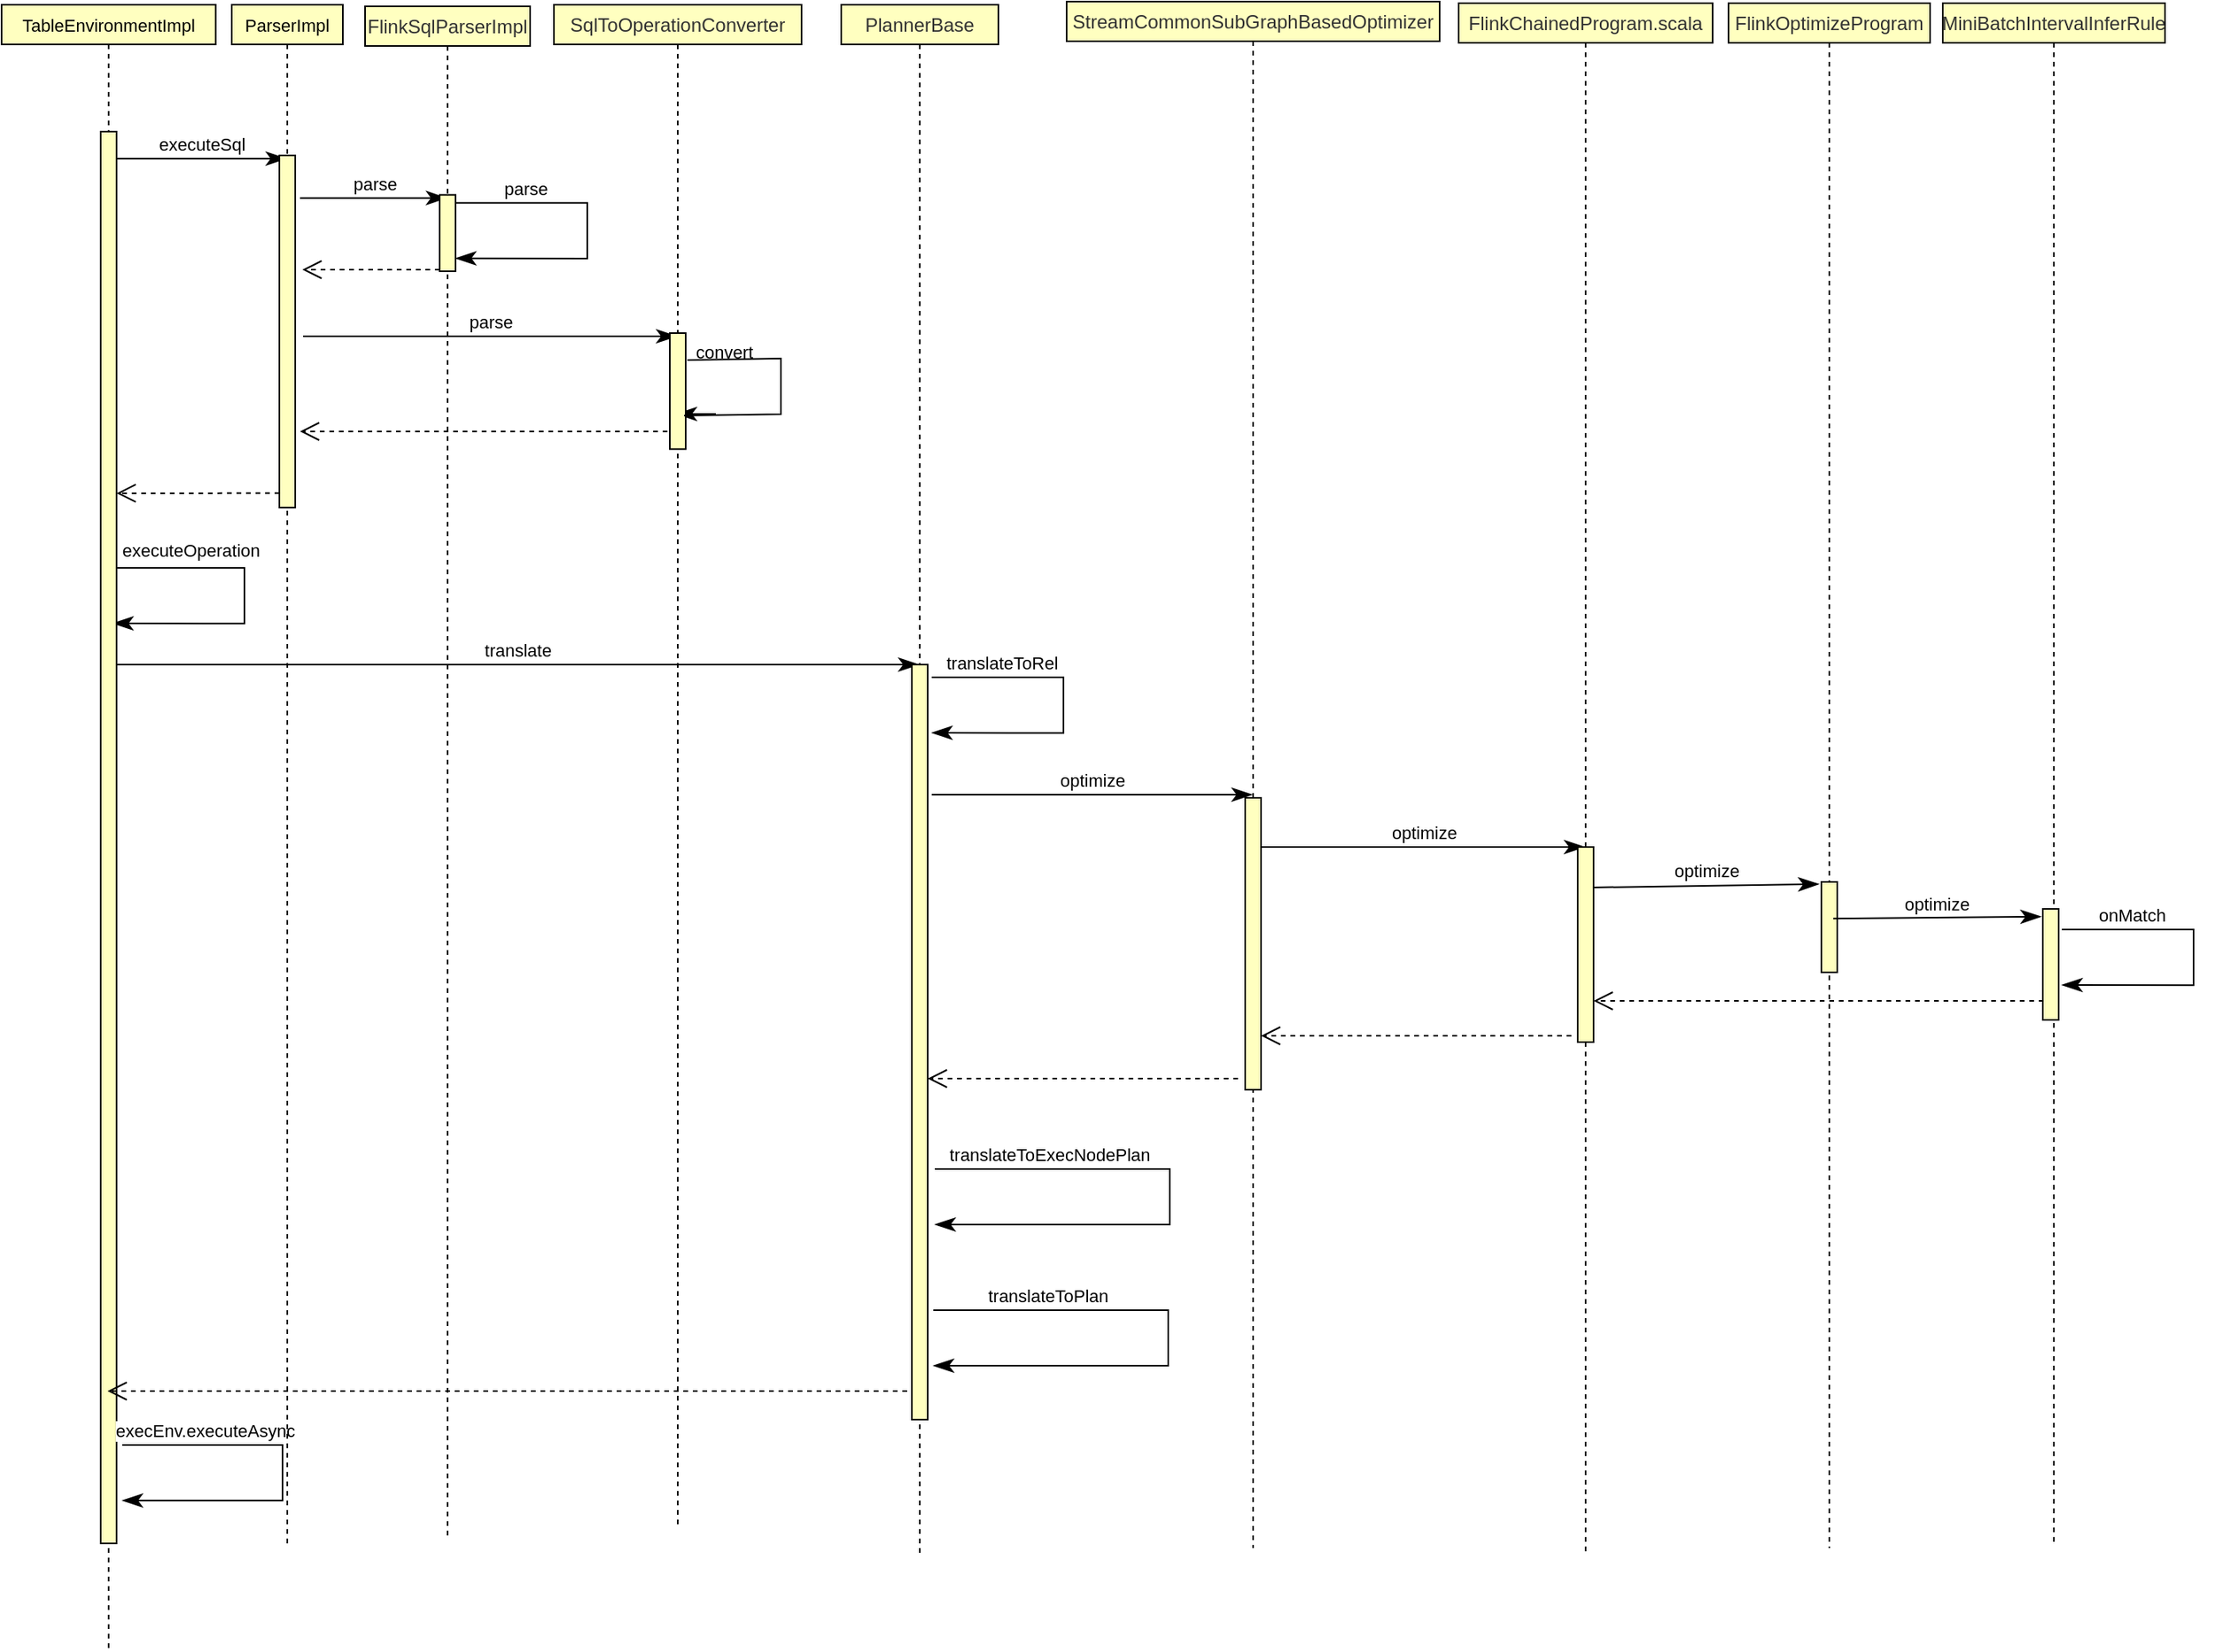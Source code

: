 <mxfile version="15.8.6" type="github">
  <diagram id="hQnVQ_uG6fv_r-b64lrz" name="第 1 页">
    <mxGraphModel dx="2609" dy="2174" grid="0" gridSize="10" guides="1" tooltips="1" connect="1" arrows="1" fold="1" page="0" pageScale="1" pageWidth="827" pageHeight="1169" math="0" shadow="0">
      <root>
        <mxCell id="0" />
        <mxCell id="1" parent="0" />
        <mxCell id="LxIuB8-cTld5doaONpnr-7" value="&lt;font style=&quot;font-size: 11px&quot;&gt;TableEnvironmentImpl&lt;/font&gt;" style="shape=umlLifeline;perimeter=lifelinePerimeter;whiteSpace=wrap;html=1;container=1;collapsible=0;recursiveResize=0;outlineConnect=0;rounded=0;strokeColor=#000000;gradientColor=none;size=25;fillColor=#FFFFC0;" vertex="1" parent="1">
          <mxGeometry x="-264" y="-800" width="134.89" height="1037" as="geometry" />
        </mxCell>
        <mxCell id="LxIuB8-cTld5doaONpnr-14" value="executeSql" style="html=1;verticalAlign=bottom;endArrow=classicThin;rounded=1;shadow=0;sketch=0;fontSize=11;startSize=8;endSize=10;sourcePerimeterSpacing=14;targetPerimeterSpacing=19;strokeColor=#000000;strokeWidth=1;jumpStyle=none;jumpSize=17;endFill=1;" edge="1" parent="LxIuB8-cTld5doaONpnr-7" target="LxIuB8-cTld5doaONpnr-13">
          <mxGeometry width="80" relative="1" as="geometry">
            <mxPoint x="71" y="97" as="sourcePoint" />
            <mxPoint x="151" y="97" as="targetPoint" />
          </mxGeometry>
        </mxCell>
        <mxCell id="LxIuB8-cTld5doaONpnr-38" value="&lt;font color=&quot;rgba(0, 0, 0, 0)&quot; face=&quot;monospace&quot;&gt;&lt;span style=&quot;font-size: 0px&quot;&gt;executeOperatio&lt;/span&gt;&lt;/font&gt;" style="html=1;verticalAlign=bottom;endArrow=classicThin;rounded=0;shadow=0;sketch=0;fontSize=11;startSize=8;endSize=10;sourcePerimeterSpacing=14;targetPerimeterSpacing=19;strokeColor=#000000;strokeWidth=1;jumpStyle=none;jumpSize=17;endFill=1;" edge="1" parent="LxIuB8-cTld5doaONpnr-7">
          <mxGeometry x="-0.565" width="80" relative="1" as="geometry">
            <mxPoint x="70" y="355.0" as="sourcePoint" />
            <mxPoint x="70" y="390.0" as="targetPoint" />
            <Array as="points">
              <mxPoint x="153" y="355" />
              <mxPoint x="153" y="390.17" />
            </Array>
            <mxPoint as="offset" />
          </mxGeometry>
        </mxCell>
        <mxCell id="LxIuB8-cTld5doaONpnr-39" value="executeOperation" style="edgeLabel;html=1;align=center;verticalAlign=middle;resizable=0;points=[];fontFamily=Helvetica;" vertex="1" connectable="0" parent="LxIuB8-cTld5doaONpnr-38">
          <mxGeometry x="-0.573" y="4" relative="1" as="geometry">
            <mxPoint x="6" y="-7" as="offset" />
          </mxGeometry>
        </mxCell>
        <mxCell id="LxIuB8-cTld5doaONpnr-45" value="" style="html=1;points=[];perimeter=orthogonalPerimeter;rounded=0;strokeColor=#000000;fillColor=#FFFFC0;" vertex="1" parent="LxIuB8-cTld5doaONpnr-7">
          <mxGeometry x="62.44" y="80" width="10" height="890" as="geometry" />
        </mxCell>
        <mxCell id="LxIuB8-cTld5doaONpnr-46" value="translate" style="html=1;verticalAlign=bottom;endArrow=classicThin;rounded=1;shadow=0;sketch=0;fontSize=11;startSize=8;endSize=10;sourcePerimeterSpacing=14;targetPerimeterSpacing=19;strokeColor=#000000;strokeWidth=1;jumpStyle=none;jumpSize=17;endFill=1;" edge="1" parent="LxIuB8-cTld5doaONpnr-7">
          <mxGeometry width="80" relative="1" as="geometry">
            <mxPoint x="72.44" y="416" as="sourcePoint" />
            <mxPoint x="578" y="416" as="targetPoint" />
          </mxGeometry>
        </mxCell>
        <mxCell id="LxIuB8-cTld5doaONpnr-74" value="" style="html=1;verticalAlign=bottom;endArrow=open;rounded=0;shadow=0;sketch=0;fontSize=11;startSize=8;endSize=10;sourcePerimeterSpacing=19;targetPerimeterSpacing=14;strokeColor=#000000;strokeWidth=1;jumpStyle=none;jumpSize=17;endFill=0;dashed=1;exitX=0;exitY=0.959;exitDx=0;exitDy=0;exitPerimeter=0;" edge="1" parent="LxIuB8-cTld5doaONpnr-7" source="LxIuB8-cTld5doaONpnr-15">
          <mxGeometry width="80" relative="1" as="geometry">
            <mxPoint x="309.94" y="308" as="sourcePoint" />
            <mxPoint x="72.44" y="308" as="targetPoint" />
          </mxGeometry>
        </mxCell>
        <mxCell id="LxIuB8-cTld5doaONpnr-78" value="&lt;span style=&quot;font-size: 11px&quot;&gt;execEnv.executeAsync&lt;/span&gt;" style="html=1;verticalAlign=bottom;endArrow=classicThin;rounded=0;shadow=0;sketch=0;fontSize=11;startSize=8;endSize=10;sourcePerimeterSpacing=14;targetPerimeterSpacing=19;strokeColor=#000000;strokeWidth=1;jumpStyle=none;jumpSize=17;endFill=1;" edge="1" parent="LxIuB8-cTld5doaONpnr-7">
          <mxGeometry x="-0.565" width="80" relative="1" as="geometry">
            <mxPoint x="76" y="908" as="sourcePoint" />
            <mxPoint x="76" y="943" as="targetPoint" />
            <Array as="points">
              <mxPoint x="177" y="908" />
              <mxPoint x="177" y="943" />
            </Array>
            <mxPoint as="offset" />
          </mxGeometry>
        </mxCell>
        <mxCell id="LxIuB8-cTld5doaONpnr-13" value="&lt;font style=&quot;font-size: 11px&quot;&gt;ParserImpl&lt;/font&gt;" style="shape=umlLifeline;perimeter=lifelinePerimeter;whiteSpace=wrap;html=1;container=1;collapsible=0;recursiveResize=0;outlineConnect=0;rounded=0;strokeColor=#000000;gradientColor=none;size=25;fillColor=#FFFFC0;" vertex="1" parent="1">
          <mxGeometry x="-119" y="-800" width="70" height="970" as="geometry" />
        </mxCell>
        <mxCell id="LxIuB8-cTld5doaONpnr-15" value="" style="html=1;points=[];perimeter=orthogonalPerimeter;rounded=0;strokeColor=#000000;fillColor=#FFFFC0;" vertex="1" parent="LxIuB8-cTld5doaONpnr-13">
          <mxGeometry x="30" y="95" width="10" height="222" as="geometry" />
        </mxCell>
        <mxCell id="LxIuB8-cTld5doaONpnr-30" value="parse" style="html=1;verticalAlign=bottom;endArrow=classicThin;rounded=1;shadow=0;sketch=0;fontSize=11;startSize=8;endSize=10;sourcePerimeterSpacing=14;targetPerimeterSpacing=19;strokeColor=#000000;strokeWidth=1;jumpStyle=none;jumpSize=17;endFill=1;" edge="1" parent="LxIuB8-cTld5doaONpnr-13" target="LxIuB8-cTld5doaONpnr-25">
          <mxGeometry width="80" relative="1" as="geometry">
            <mxPoint x="45" y="209" as="sourcePoint" />
            <mxPoint x="153.5" y="209" as="targetPoint" />
          </mxGeometry>
        </mxCell>
        <mxCell id="LxIuB8-cTld5doaONpnr-32" value="" style="html=1;verticalAlign=bottom;endArrow=open;rounded=0;shadow=0;sketch=0;fontSize=11;startSize=8;endSize=10;sourcePerimeterSpacing=19;targetPerimeterSpacing=14;strokeColor=#000000;strokeWidth=1;jumpStyle=none;jumpSize=17;endFill=0;dashed=1;" edge="1" parent="LxIuB8-cTld5doaONpnr-13" source="LxIuB8-cTld5doaONpnr-25">
          <mxGeometry width="80" relative="1" as="geometry">
            <mxPoint x="129.5" y="269.0" as="sourcePoint" />
            <mxPoint x="43" y="269.0" as="targetPoint" />
          </mxGeometry>
        </mxCell>
        <mxCell id="LxIuB8-cTld5doaONpnr-17" value="&lt;span style=&quot;color: rgb(50 , 50 , 50) ; background-color: rgba(255 , 255 , 255 , 0.01)&quot;&gt;FlinkSqlParserImpl&lt;/span&gt;" style="shape=umlLifeline;perimeter=lifelinePerimeter;whiteSpace=wrap;html=1;container=1;collapsible=0;recursiveResize=0;outlineConnect=0;rounded=0;strokeColor=#000000;gradientColor=none;size=25;fillColor=#FFFFC0;" vertex="1" parent="1">
          <mxGeometry x="-35" y="-799" width="104" height="967" as="geometry" />
        </mxCell>
        <mxCell id="LxIuB8-cTld5doaONpnr-19" value="parse" style="html=1;verticalAlign=bottom;endArrow=classicThin;rounded=1;shadow=0;sketch=0;fontSize=11;startSize=8;endSize=10;sourcePerimeterSpacing=14;targetPerimeterSpacing=19;strokeColor=#000000;strokeWidth=1;jumpStyle=none;jumpSize=17;endFill=1;" edge="1" parent="LxIuB8-cTld5doaONpnr-17" target="LxIuB8-cTld5doaONpnr-17">
          <mxGeometry width="80" relative="1" as="geometry">
            <mxPoint x="-41" y="120.83" as="sourcePoint" />
            <mxPoint x="51" y="120.83" as="targetPoint" />
          </mxGeometry>
        </mxCell>
        <mxCell id="LxIuB8-cTld5doaONpnr-22" value="" style="html=1;points=[];perimeter=orthogonalPerimeter;rounded=0;strokeColor=#000000;fillColor=#FFFFC0;" vertex="1" parent="LxIuB8-cTld5doaONpnr-17">
          <mxGeometry x="47" y="118.83" width="10" height="48.17" as="geometry" />
        </mxCell>
        <mxCell id="LxIuB8-cTld5doaONpnr-24" value="parse" style="html=1;verticalAlign=bottom;endArrow=classicThin;rounded=0;shadow=0;sketch=0;fontSize=11;startSize=8;endSize=10;sourcePerimeterSpacing=14;targetPerimeterSpacing=19;strokeColor=#000000;strokeWidth=1;jumpStyle=none;jumpSize=17;endFill=1;" edge="1" parent="LxIuB8-cTld5doaONpnr-17">
          <mxGeometry x="-0.565" width="80" relative="1" as="geometry">
            <mxPoint x="57" y="123.83" as="sourcePoint" />
            <mxPoint x="57" y="158.83" as="targetPoint" />
            <Array as="points">
              <mxPoint x="140" y="123.83" />
              <mxPoint x="140" y="159" />
            </Array>
            <mxPoint as="offset" />
          </mxGeometry>
        </mxCell>
        <mxCell id="LxIuB8-cTld5doaONpnr-29" value="" style="html=1;verticalAlign=bottom;endArrow=open;rounded=0;shadow=0;sketch=0;fontSize=11;startSize=8;endSize=10;sourcePerimeterSpacing=19;targetPerimeterSpacing=14;strokeColor=#000000;strokeWidth=1;jumpStyle=none;jumpSize=17;endFill=0;dashed=1;" edge="1" parent="LxIuB8-cTld5doaONpnr-17">
          <mxGeometry width="80" relative="1" as="geometry">
            <mxPoint x="47" y="166.0" as="sourcePoint" />
            <mxPoint x="-39.5" y="166.0" as="targetPoint" />
          </mxGeometry>
        </mxCell>
        <mxCell id="LxIuB8-cTld5doaONpnr-25" value="&lt;font color=&quot;#323232&quot;&gt;SqlToOperationConverter&lt;/font&gt;" style="shape=umlLifeline;perimeter=lifelinePerimeter;whiteSpace=wrap;html=1;container=1;collapsible=0;recursiveResize=0;outlineConnect=0;rounded=0;strokeColor=#000000;gradientColor=none;size=25;fillColor=#FFFFC0;" vertex="1" parent="1">
          <mxGeometry x="84" y="-800" width="156" height="958" as="geometry" />
        </mxCell>
        <mxCell id="LxIuB8-cTld5doaONpnr-31" value="convert" style="html=1;verticalAlign=bottom;endArrow=classicThin;rounded=0;shadow=0;sketch=0;fontSize=11;startSize=8;endSize=10;targetPerimeterSpacing=19;strokeColor=#000000;strokeWidth=1;jumpStyle=none;jumpSize=17;endFill=1;startArrow=none;" edge="1" parent="LxIuB8-cTld5doaONpnr-25">
          <mxGeometry x="-1" y="-30" width="80" relative="1" as="geometry">
            <mxPoint x="102" y="258" as="sourcePoint" />
            <mxPoint x="77" y="258" as="targetPoint" />
            <Array as="points" />
            <mxPoint x="5" as="offset" />
          </mxGeometry>
        </mxCell>
        <mxCell id="LxIuB8-cTld5doaONpnr-77" value="" style="html=1;verticalAlign=bottom;endArrow=open;rounded=0;shadow=0;sketch=0;fontSize=11;startSize=8;endSize=10;sourcePerimeterSpacing=19;targetPerimeterSpacing=14;strokeColor=#000000;strokeWidth=1;jumpStyle=none;jumpSize=17;endFill=0;dashed=1;" edge="1" parent="LxIuB8-cTld5doaONpnr-25">
          <mxGeometry width="80" relative="1" as="geometry">
            <mxPoint x="222.5" y="874" as="sourcePoint" />
            <mxPoint x="-281.231" y="874" as="targetPoint" />
          </mxGeometry>
        </mxCell>
        <mxCell id="LxIuB8-cTld5doaONpnr-27" value="" style="html=1;points=[];perimeter=orthogonalPerimeter;rounded=0;strokeColor=#000000;fillColor=#FFFFC0;" vertex="1" parent="1">
          <mxGeometry x="157" y="-593" width="10" height="73.17" as="geometry" />
        </mxCell>
        <mxCell id="LxIuB8-cTld5doaONpnr-33" value="" style="html=1;verticalAlign=bottom;endArrow=none;rounded=0;shadow=0;sketch=0;fontSize=11;startSize=8;endSize=10;sourcePerimeterSpacing=14;strokeColor=#000000;strokeWidth=1;jumpStyle=none;jumpSize=17;endFill=1;exitX=1.1;exitY=0.232;exitDx=0;exitDy=0;exitPerimeter=0;entryX=0.9;entryY=0.711;entryDx=0;entryDy=0;entryPerimeter=0;" edge="1" parent="1" source="LxIuB8-cTld5doaONpnr-27" target="LxIuB8-cTld5doaONpnr-27">
          <mxGeometry x="-0.565" width="80" relative="1" as="geometry">
            <mxPoint x="176" y="-577" as="sourcePoint" />
            <mxPoint x="144" y="-542" as="targetPoint" />
            <Array as="points">
              <mxPoint x="227" y="-577" />
              <mxPoint x="227" y="-541.83" />
            </Array>
            <mxPoint as="offset" />
          </mxGeometry>
        </mxCell>
        <mxCell id="LxIuB8-cTld5doaONpnr-40" value="&lt;font color=&quot;#323232&quot;&gt;PlannerBase&lt;/font&gt;" style="shape=umlLifeline;perimeter=lifelinePerimeter;whiteSpace=wrap;html=1;container=1;collapsible=0;recursiveResize=0;outlineConnect=0;rounded=0;strokeColor=#000000;gradientColor=none;size=25;fillColor=#FFFFC0;" vertex="1" parent="1">
          <mxGeometry x="265" y="-800" width="99" height="977" as="geometry" />
        </mxCell>
        <mxCell id="LxIuB8-cTld5doaONpnr-43" value="" style="html=1;points=[];perimeter=orthogonalPerimeter;rounded=0;strokeColor=#000000;fillColor=#FFFFC0;" vertex="1" parent="LxIuB8-cTld5doaONpnr-40">
          <mxGeometry x="44.5" y="416" width="10" height="476" as="geometry" />
        </mxCell>
        <mxCell id="LxIuB8-cTld5doaONpnr-52" value="optimize" style="html=1;verticalAlign=bottom;endArrow=classicThin;rounded=1;shadow=0;sketch=0;fontSize=11;startSize=8;endSize=10;sourcePerimeterSpacing=14;targetPerimeterSpacing=19;strokeColor=#000000;strokeWidth=1;jumpStyle=none;jumpSize=17;endFill=1;" edge="1" parent="LxIuB8-cTld5doaONpnr-40" target="LxIuB8-cTld5doaONpnr-49">
          <mxGeometry width="80" relative="1" as="geometry">
            <mxPoint x="57" y="498" as="sourcePoint" />
            <mxPoint x="165.5" y="498" as="targetPoint" />
          </mxGeometry>
        </mxCell>
        <mxCell id="LxIuB8-cTld5doaONpnr-71" value="" style="html=1;verticalAlign=bottom;endArrow=open;rounded=0;shadow=0;sketch=0;fontSize=11;startSize=8;endSize=10;sourcePerimeterSpacing=19;targetPerimeterSpacing=14;strokeColor=#000000;strokeWidth=1;jumpStyle=none;jumpSize=17;endFill=0;dashed=1;" edge="1" parent="LxIuB8-cTld5doaONpnr-40">
          <mxGeometry width="80" relative="1" as="geometry">
            <mxPoint x="250" y="677" as="sourcePoint" />
            <mxPoint x="54.5" y="677" as="targetPoint" />
          </mxGeometry>
        </mxCell>
        <mxCell id="LxIuB8-cTld5doaONpnr-75" value="translateToExecNodePlan" style="html=1;verticalAlign=bottom;endArrow=classicThin;rounded=0;shadow=0;sketch=0;fontSize=11;startSize=8;endSize=10;sourcePerimeterSpacing=14;targetPerimeterSpacing=19;strokeColor=#000000;strokeWidth=1;jumpStyle=none;jumpSize=17;endFill=1;" edge="1" parent="LxIuB8-cTld5doaONpnr-40">
          <mxGeometry x="-0.565" width="80" relative="1" as="geometry">
            <mxPoint x="59" y="734" as="sourcePoint" />
            <mxPoint x="59" y="769" as="targetPoint" />
            <Array as="points">
              <mxPoint x="207" y="734" />
              <mxPoint x="207" y="769" />
            </Array>
            <mxPoint as="offset" />
          </mxGeometry>
        </mxCell>
        <mxCell id="LxIuB8-cTld5doaONpnr-44" value="translateToRel" style="html=1;verticalAlign=bottom;endArrow=classicThin;rounded=0;shadow=0;sketch=0;fontSize=11;startSize=8;endSize=10;sourcePerimeterSpacing=14;targetPerimeterSpacing=19;strokeColor=#000000;strokeWidth=1;jumpStyle=none;jumpSize=17;endFill=1;" edge="1" parent="1">
          <mxGeometry x="-0.565" width="80" relative="1" as="geometry">
            <mxPoint x="322" y="-376.0" as="sourcePoint" />
            <mxPoint x="322" y="-341.0" as="targetPoint" />
            <Array as="points">
              <mxPoint x="405" y="-376.0" />
              <mxPoint x="405" y="-340.83" />
            </Array>
            <mxPoint as="offset" />
          </mxGeometry>
        </mxCell>
        <mxCell id="LxIuB8-cTld5doaONpnr-49" value="&lt;font color=&quot;#323232&quot;&gt;StreamCommonSubGraphBasedOptimizer&lt;/font&gt;" style="shape=umlLifeline;perimeter=lifelinePerimeter;whiteSpace=wrap;html=1;container=1;collapsible=0;recursiveResize=0;outlineConnect=0;rounded=0;strokeColor=#000000;gradientColor=none;size=25;fillColor=#FFFFC0;" vertex="1" parent="1">
          <mxGeometry x="407" y="-802" width="235" height="975" as="geometry" />
        </mxCell>
        <mxCell id="LxIuB8-cTld5doaONpnr-53" value="" style="html=1;points=[];perimeter=orthogonalPerimeter;rounded=0;strokeColor=#000000;fillColor=#FFFFC0;" vertex="1" parent="LxIuB8-cTld5doaONpnr-49">
          <mxGeometry x="112.5" y="502" width="10" height="184" as="geometry" />
        </mxCell>
        <mxCell id="LxIuB8-cTld5doaONpnr-58" value="optimize" style="html=1;verticalAlign=bottom;endArrow=classicThin;rounded=1;shadow=0;sketch=0;fontSize=11;startSize=8;endSize=10;sourcePerimeterSpacing=14;targetPerimeterSpacing=19;strokeColor=#000000;strokeWidth=1;jumpStyle=none;jumpSize=17;endFill=1;" edge="1" parent="LxIuB8-cTld5doaONpnr-49" target="LxIuB8-cTld5doaONpnr-56">
          <mxGeometry width="80" relative="1" as="geometry">
            <mxPoint x="122.5" y="533" as="sourcePoint" />
            <mxPoint x="231" y="533" as="targetPoint" />
          </mxGeometry>
        </mxCell>
        <mxCell id="LxIuB8-cTld5doaONpnr-69" value="" style="html=1;verticalAlign=bottom;endArrow=open;rounded=0;shadow=0;sketch=0;fontSize=11;startSize=8;endSize=10;sourcePerimeterSpacing=19;targetPerimeterSpacing=14;strokeColor=#000000;strokeWidth=1;jumpStyle=none;jumpSize=17;endFill=0;dashed=1;" edge="1" parent="LxIuB8-cTld5doaONpnr-49">
          <mxGeometry width="80" relative="1" as="geometry">
            <mxPoint x="318" y="652" as="sourcePoint" />
            <mxPoint x="122.5" y="652" as="targetPoint" />
          </mxGeometry>
        </mxCell>
        <mxCell id="LxIuB8-cTld5doaONpnr-56" value="&lt;font color=&quot;#323232&quot;&gt;FlinkChainedProgram.scala&lt;/font&gt;" style="shape=umlLifeline;perimeter=lifelinePerimeter;whiteSpace=wrap;html=1;container=1;collapsible=0;recursiveResize=0;outlineConnect=0;rounded=0;strokeColor=#000000;gradientColor=none;size=25;fillColor=#FFFFC0;" vertex="1" parent="1">
          <mxGeometry x="654" y="-801" width="160" height="976" as="geometry" />
        </mxCell>
        <mxCell id="LxIuB8-cTld5doaONpnr-57" value="" style="html=1;points=[];perimeter=orthogonalPerimeter;rounded=0;strokeColor=#000000;fillColor=#FFFFC0;" vertex="1" parent="LxIuB8-cTld5doaONpnr-56">
          <mxGeometry x="75" y="532" width="10" height="123" as="geometry" />
        </mxCell>
        <mxCell id="LxIuB8-cTld5doaONpnr-62" value="optimize" style="html=1;verticalAlign=bottom;endArrow=classicThin;rounded=1;shadow=0;sketch=0;fontSize=11;startSize=8;endSize=10;sourcePerimeterSpacing=14;targetPerimeterSpacing=19;strokeColor=#000000;strokeWidth=1;jumpStyle=none;jumpSize=17;endFill=1;entryX=-0.15;entryY=0.024;entryDx=0;entryDy=0;entryPerimeter=0;" edge="1" parent="LxIuB8-cTld5doaONpnr-56" target="LxIuB8-cTld5doaONpnr-61">
          <mxGeometry width="80" relative="1" as="geometry">
            <mxPoint x="85" y="557.5" as="sourcePoint" />
            <mxPoint x="289" y="557.5" as="targetPoint" />
          </mxGeometry>
        </mxCell>
        <mxCell id="LxIuB8-cTld5doaONpnr-68" value="" style="html=1;verticalAlign=bottom;endArrow=open;rounded=0;shadow=0;sketch=0;fontSize=11;startSize=8;endSize=10;sourcePerimeterSpacing=19;targetPerimeterSpacing=14;strokeColor=#000000;strokeWidth=1;jumpStyle=none;jumpSize=17;endFill=0;dashed=1;" edge="1" parent="LxIuB8-cTld5doaONpnr-56" source="LxIuB8-cTld5doaONpnr-63">
          <mxGeometry width="80" relative="1" as="geometry">
            <mxPoint x="322.5" y="629" as="sourcePoint" />
            <mxPoint x="85" y="629" as="targetPoint" />
          </mxGeometry>
        </mxCell>
        <mxCell id="LxIuB8-cTld5doaONpnr-59" value="&lt;font color=&quot;#323232&quot;&gt;FlinkOptimizeProgram&lt;/font&gt;" style="shape=umlLifeline;perimeter=lifelinePerimeter;whiteSpace=wrap;html=1;container=1;collapsible=0;recursiveResize=0;outlineConnect=0;rounded=0;strokeColor=#000000;gradientColor=none;size=25;fillColor=#FFFFC0;" vertex="1" parent="1">
          <mxGeometry x="824" y="-801" width="127" height="974" as="geometry" />
        </mxCell>
        <mxCell id="LxIuB8-cTld5doaONpnr-61" value="" style="html=1;points=[];perimeter=orthogonalPerimeter;rounded=0;strokeColor=#000000;fillColor=#FFFFC0;" vertex="1" parent="LxIuB8-cTld5doaONpnr-59">
          <mxGeometry x="58.5" y="554" width="10" height="57" as="geometry" />
        </mxCell>
        <mxCell id="LxIuB8-cTld5doaONpnr-65" value="optimize" style="html=1;verticalAlign=bottom;endArrow=classicThin;rounded=1;shadow=0;sketch=0;fontSize=11;startSize=8;endSize=10;sourcePerimeterSpacing=14;targetPerimeterSpacing=19;strokeColor=#000000;strokeWidth=1;jumpStyle=none;jumpSize=17;endFill=1;entryX=-0.1;entryY=0.07;entryDx=0;entryDy=0;entryPerimeter=0;" edge="1" parent="LxIuB8-cTld5doaONpnr-59" target="LxIuB8-cTld5doaONpnr-64">
          <mxGeometry width="80" relative="1" as="geometry">
            <mxPoint x="66" y="577.13" as="sourcePoint" />
            <mxPoint x="208" y="574.998" as="targetPoint" />
          </mxGeometry>
        </mxCell>
        <mxCell id="LxIuB8-cTld5doaONpnr-63" value="&lt;font color=&quot;#323232&quot;&gt;MiniBatchIntervalInferRule&lt;/font&gt;" style="shape=umlLifeline;perimeter=lifelinePerimeter;whiteSpace=wrap;html=1;container=1;collapsible=0;recursiveResize=0;outlineConnect=0;rounded=0;strokeColor=#000000;gradientColor=none;size=25;fillColor=#FFFFC0;" vertex="1" parent="1">
          <mxGeometry x="959" y="-801" width="140" height="973" as="geometry" />
        </mxCell>
        <mxCell id="LxIuB8-cTld5doaONpnr-64" value="" style="html=1;points=[];perimeter=orthogonalPerimeter;rounded=0;strokeColor=#000000;fillColor=#FFFFC0;" vertex="1" parent="LxIuB8-cTld5doaONpnr-63">
          <mxGeometry x="63" y="571" width="10" height="70" as="geometry" />
        </mxCell>
        <mxCell id="LxIuB8-cTld5doaONpnr-67" value="onMatch" style="html=1;verticalAlign=bottom;endArrow=classicThin;rounded=0;shadow=0;sketch=0;fontSize=11;startSize=8;endSize=10;sourcePerimeterSpacing=14;targetPerimeterSpacing=19;strokeColor=#000000;strokeWidth=1;jumpStyle=none;jumpSize=17;endFill=1;" edge="1" parent="LxIuB8-cTld5doaONpnr-63">
          <mxGeometry x="-0.565" width="80" relative="1" as="geometry">
            <mxPoint x="75" y="584" as="sourcePoint" />
            <mxPoint x="75" y="619" as="targetPoint" />
            <Array as="points">
              <mxPoint x="158" y="584" />
              <mxPoint x="158" y="619.17" />
            </Array>
            <mxPoint as="offset" />
          </mxGeometry>
        </mxCell>
        <mxCell id="LxIuB8-cTld5doaONpnr-76" value="translateToPlan" style="html=1;verticalAlign=bottom;endArrow=classicThin;rounded=0;shadow=0;sketch=0;fontSize=11;startSize=8;endSize=10;sourcePerimeterSpacing=14;targetPerimeterSpacing=19;strokeColor=#000000;strokeWidth=1;jumpStyle=none;jumpSize=17;endFill=1;" edge="1" parent="1">
          <mxGeometry x="-0.565" width="80" relative="1" as="geometry">
            <mxPoint x="323" y="23" as="sourcePoint" />
            <mxPoint x="323" y="58" as="targetPoint" />
            <Array as="points">
              <mxPoint x="471" y="23" />
              <mxPoint x="471" y="58" />
            </Array>
            <mxPoint as="offset" />
          </mxGeometry>
        </mxCell>
      </root>
    </mxGraphModel>
  </diagram>
</mxfile>
